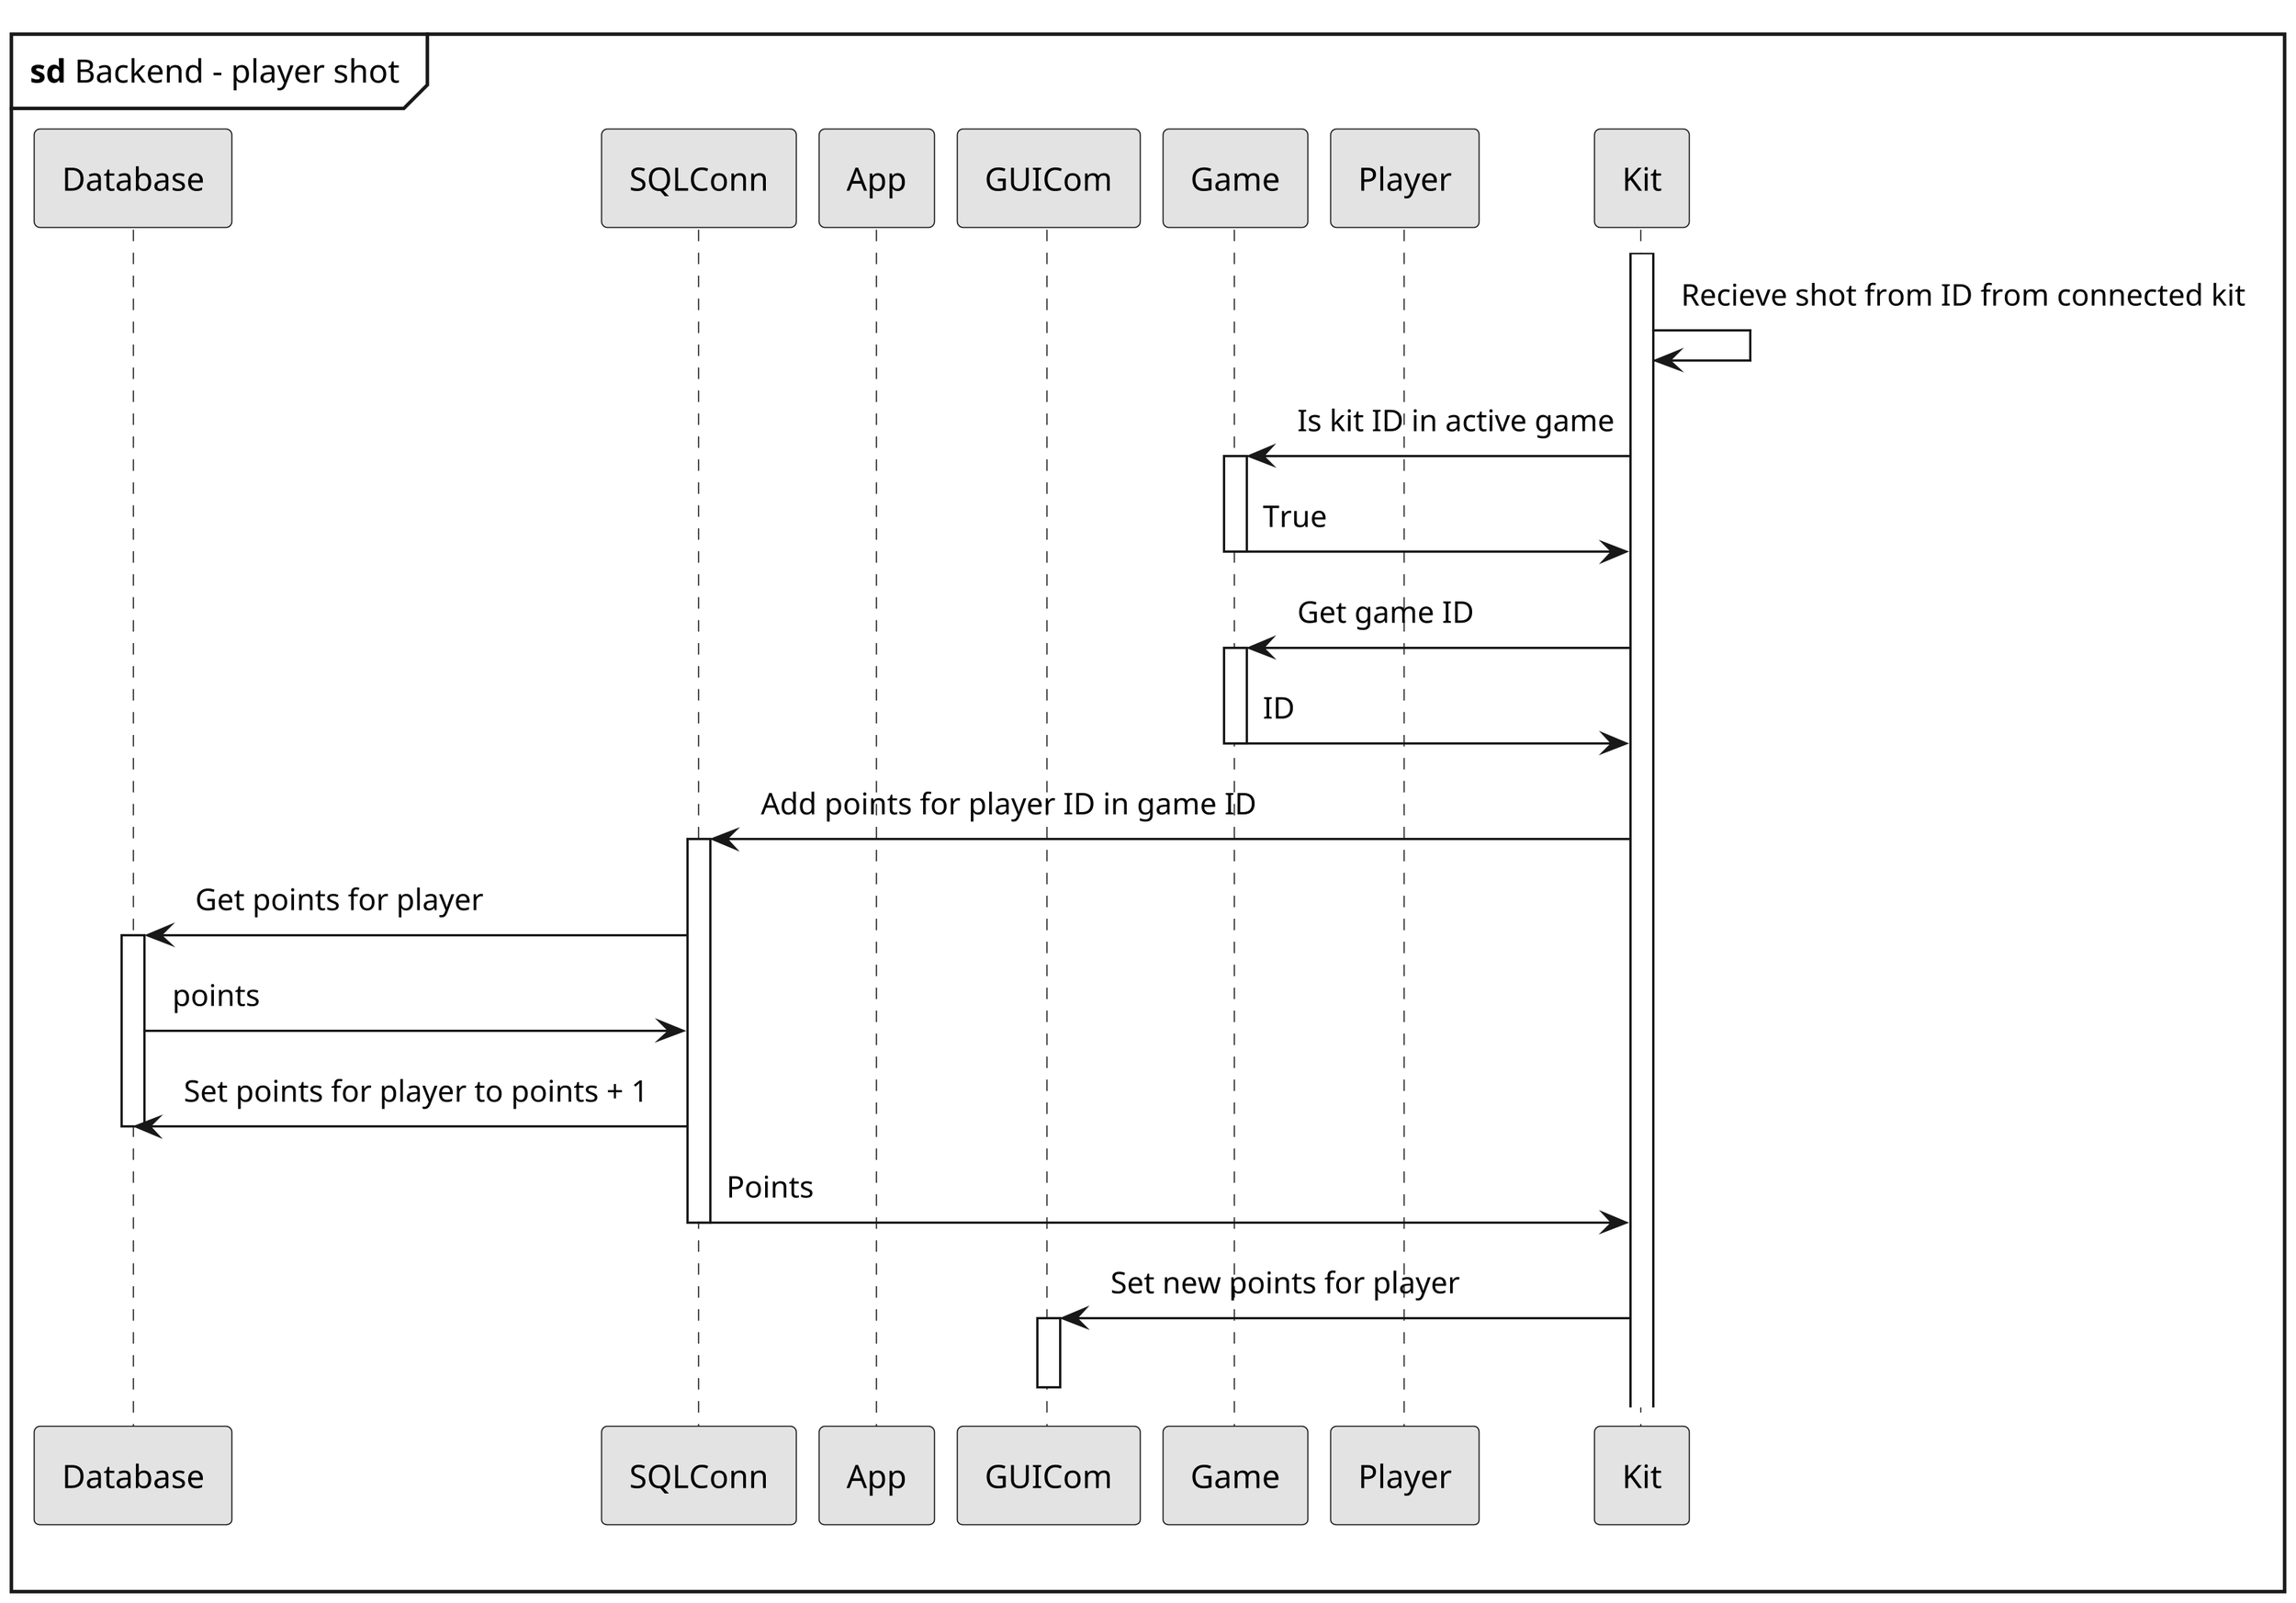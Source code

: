 @startuml backend_playershot_sd

skinparam {
    monochrome true
    dpi 300
    padding 5
    packageStyle rectangle
    packageStyle frame
    shadowing false
}

mainframe **sd** Backend - player shot

    participant Database
    participant SQLConn
    participant App
    participant GUICom
    participant Game
    participant Player
    participant Kit

    activate Kit
    Kit -> Kit: Recieve shot from ID from connected kit
    Kit -> Game++: Is kit ID in active game
    Game -> Kit: True
    deactivate Game
    Kit -> Game++: Get game ID
    Game -> Kit: ID
    deactivate Game
    Kit -> SQLConn++: Add points for player ID in game ID
    SQLConn -> Database++: Get points for player
    Database -> SQLConn: points
    SQLConn -> Database: Set points for player to points + 1
    deactivate Database
    SQLConn -> Kit: Points
    deactivate SQLConn
    Kit -> GUICom++: Set new points for player
    deactivate GUICom




@enduml